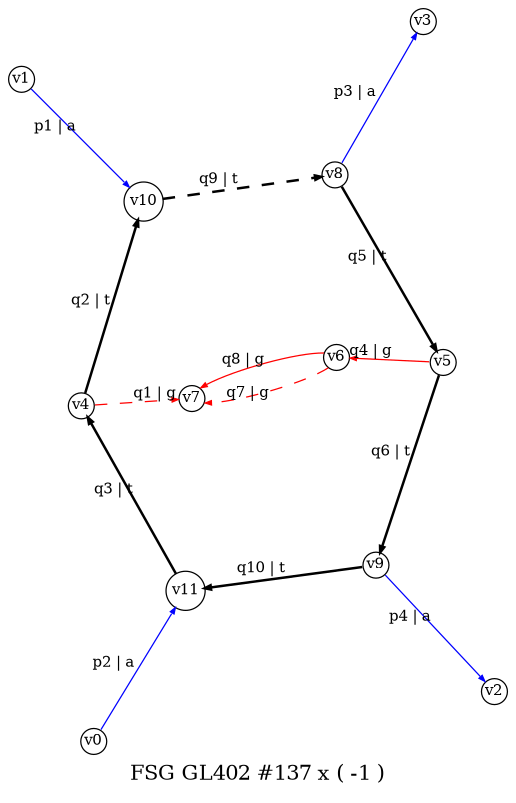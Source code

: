 digraph dot_137_0_GL402 {
label="FSG GL402 #137 x ( -1 )";
noverlap="scale"; layout="neato";
graph [ 
overall_factor="NumeratorDependentGrouping(402,1,AntiFermionSpinSumSign(1)*AutG(2)^-1*ExternalFermionOrderingSign(1)*InternalFermionLoopSign(-1))+NumeratorDependentGrouping(403,1,AntiFermionSpinSumSign(1)*AutG(2)^-1*ExternalFermionOrderingSign(1)*InternalFermionLoopSign(-1))",
overall_factor_evaluated="-1",
fontsize=10,ratio=1.5
 ];
node [ fontsize=7,shape=circle,margin=0,height=0.01,penwidth=0.6 ];
edge [ fontsize=7,arrowsize=0.3,penwidth=0.6 ];
"v1" -> "v10" [label="p1 | a",color="blue",penwidth="0.6",style="solid"];
"v0" -> "v11" [label="p2 | a",color="blue",penwidth="0.6",style="solid"];
"v8" -> "v3" [label="p3 | a",color="blue",penwidth="0.6",style="solid"];
"v9" -> "v2" [label="p4 | a",color="blue",penwidth="0.6",style="solid"];
"v4" -> "v7" [label="q1 | g",color="red",penwidth="0.6",style="dashed"];
"v4" -> "v10" [label="q2 | t",color="black",penwidth="1.2",style="solid"];
"v11" -> "v4" [label="q3 | t",color="black",penwidth="1.2",style="solid"];
"v5" -> "v6" [label="q4 | g",color="red",penwidth="0.6",style="solid"];
"v8" -> "v5" [label="q5 | t",color="black",penwidth="1.2",style="solid"];
"v5" -> "v9" [label="q6 | t",color="black",penwidth="1.2",style="solid"];
"v6" -> "v7" [label="q7 | g",color="red",penwidth="0.6",style="dashed"];
"v6" -> "v7" [label="q8 | g",color="red",penwidth="0.6",style="solid"];
"v10" -> "v8" [label="q9 | t",color="black",penwidth="1.2",style="dashed"];
"v9" -> "v11" [label="q10 | t",color="black",penwidth="1.2",style="solid"];
}